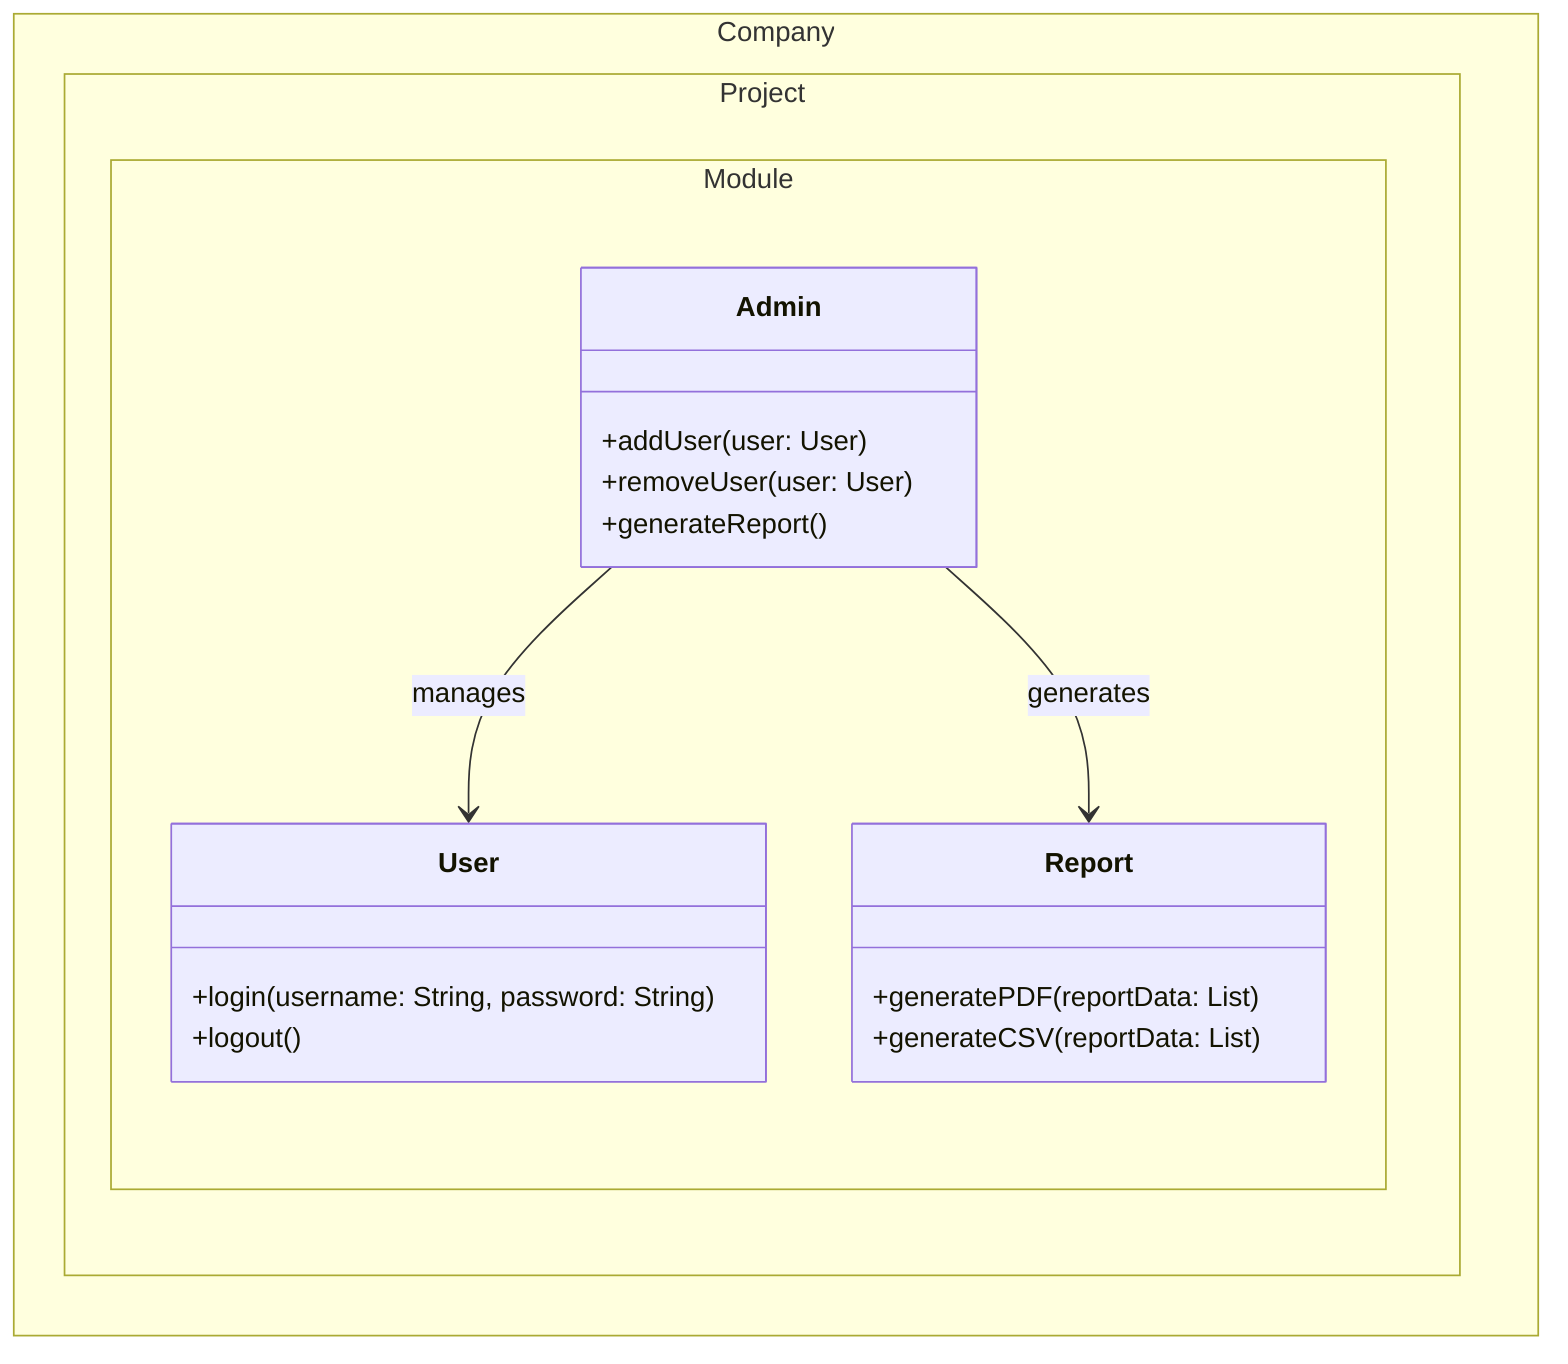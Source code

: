 classDiagram
      namespace Company.Project.Module {
        class User {
          +login(username: String, password: String)
          +logout()
        }
        class Admin {
          +addUser(user: User)
          +removeUser(user: User)
          +generateReport()
        }
        class Report {
          +generatePDF(reportData: List)
          +generateCSV(reportData: List)
        }
      }
      Admin --> User : manages
      Admin --> Report : generates